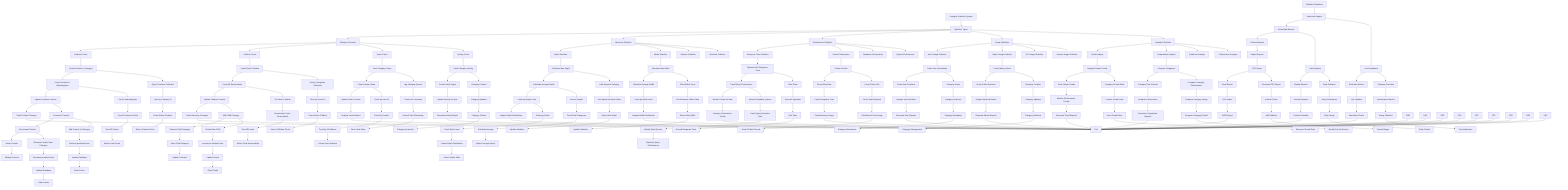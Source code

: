 %% Category Statistics and Analytics System
%% View at https://mermaid.live
flowchart TD
  A[Category Statistics System] --> B[Statistics Types]
  
  %% Statistics Types
  B --> C[Category Counters]
  B --> D[Hierarchy Statistics]
  B --> E[Performance Statistics]
  B --> F[Usage Statistics]
  B --> G[Analytics Statistics]
  
  %% Category Counters
  C --> C1[Products Count]
  C --> C2[Children Count]
  C --> C3[Views Count]
  C --> C4[Activity Count]
  
  %% Products Count
  C1 --> C1A[Count Products in Category]
  C1A --> C1B[Count Products in Subcategories]
  C1B --> C1C[Update Products Counter]
  C1C --> C1D[Track Product Changes]
  
  %% Count Products in Category
  C1A --> C1A1[Query Products Collection]
  C1A1 --> C1A2[Filter by Category ID]
  C1A2 --> C1A3[Count Active Products]
  C1A3 --> C1A4[Return Product Count]
  
  %% Count Products in Subcategories
  C1B --> C1B1[Get All Subcategories]
  C1B1 --> C1B2[Count Products in Each]
  C1B2 --> C1B3[Sum All Counts]
  C1B3 --> C1B4[Return Total Count]
  
  %% Update Products Counter
  C1C --> C1C1[Increment Counter]
  C1C1 --> C1C2[Decrement Counter]
  C1C2 --> C1C3[Reset Counter]
  C1C3 --> C1C4[Validate Counter]
  
  %% Increment Counter
  C1C1 --> C1C1A[Add Product to Category]
  C1C1A --> C1C1B[Increase productsCount]
  C1C1B --> C1C1C[Update Database]
  C1C1C --> C1C1D[Clear Cache]
  
  %% Decrement Counter
  C1C2 --> C1C2A[Remove Product from Category]
  C1C2A --> C1C2B[Decrease productsCount]
  C1C2B --> C1C2C[Update Database]
  C1C2C --> C1C2D[Clear Cache]
  
  %% Children Count
  C2 --> C2A[Count Direct Children]
  C2A --> C2B[Count All Descendants]
  C2B --> C2C[Update Children Counter]
  C2C --> C2D[Track Hierarchy Changes]
  
  %% Count Direct Children
  C2A --> C2A1[Query Categories Collection]
  C2A1 --> C2A2[Filter by Parent ID]
  C2A2 --> C2A3[Count Active Children]
  C2A3 --> C2A4[Return Children Count]
  
  %% Count All Descendants
  C2B --> C2B1[Get Direct Children]
  C2B1 --> C2B2[Recursively Count Descendants]
  C2B2 --> C2B3[Sum All Levels]
  C2B3 --> C2B4[Return Total Descendants]
  
  %% Update Children Counter
  C2C --> C2C1[Add Child Category]
  C2C1 --> C2C2[Remove Child Category]
  C2C2 --> C2C3[Move Child Category]
  C2C3 --> C2C4[Update Counters]
  
  %% Add Child Category
  C2C1 --> C2C1A[Create New Child]
  C2C1A --> C2C1B[Increment childrenCount]
  C2C1B --> C2C1C[Update Parent]
  C2C1C --> C2C1D[Clear Cache]
  
  %% Views Count
  C3 --> C3A[Track Category Views]
  C3A --> C3B[Count Unique Views]
  C3B --> C3C[Update Views Counter]
  C3C --> C3D[Analyze View Patterns]
  
  %% Track Category Views
  C3A --> C3A1[Log Category Access]
  C3A1 --> C3A2[Track User Sessions]
  C3A2 --> C3A3[Record View Timestamp]
  C3A3 --> C3A4[Store View Data]
  
  %% Count Unique Views
  C3B --> C3B1[Count by User ID]
  C3B1 --> C3B2[Count by Session]
  C3B2 --> C3B3[Count by IP Address]
  C3B3 --> C3B4[Return View Statistics]
  
  %% Activity Count
  C4 --> C4A[Track Category Activity]
  C4A --> C4B[Count Activity Types]
  C4B --> C4C[Update Activity Counter]
  C4C --> C4D[Generate Activity Report]
  
  %% Track Category Activity
  C4A --> C4A1[Category Created]
  C4A1 --> C4A2[Category Updated]
  C4A2 --> C4A3[Category Viewed]
  C4A3 --> C4A4[Category Searched]
  
  %% Hierarchy Statistics
  D --> D1[Depth Statistics]
  D --> D2[Width Statistics]
  D --> D3[Balance Statistics]
  D --> D4[Structure Statistics]
  
  %% Depth Statistics
  D1 --> D1A[Calculate Max Depth]
  D1A --> D1B[Calculate Average Depth]
  D1B --> D1C[Count by Depth Level]
  D1C --> D1D[Analyze Depth Distribution]
  
  %% Calculate Max Depth
  D1A --> D1A1[Find Deepest Category]
  D1A1 --> D1A2[Get Maximum Depth Value]
  D1A2 --> D1A3[Return Max Depth]
  D1A3 --> D1A4[Update Statistics]
  
  %% Calculate Average Depth
  D1B --> D1B1[Sum All Depths]
  D1B1 --> D1B2[Count Total Categories]
  D1B2 --> D1B3[Calculate Average]
  D1B3 --> D1B4[Return Average Depth]
  
  %% Count by Depth Level
  D1C --> D1C1[Group by Depth]
  D1C1 --> D1C2[Count Each Level]
  D1C2 --> D1C3[Create Depth Distribution]
  D1C3 --> D1C4[Return Depth Stats]
  
  %% Width Statistics
  D2 --> D2A[Calculate Max Width]
  D2A --> D2B[Calculate Average Width]
  D2B --> D2C[Count by Width Level]
  D2C --> D2D[Analyze Width Distribution]
  
  %% Calculate Max Width
  D2A --> D2A1[Find Widest Level]
  D2A1 --> D2A2[Get Maximum Width Value]
  D2A2 --> D2A3[Return Max Width]
  D2A3 --> D2A4[Update Statistics]
  
  %% Performance Statistics
  E --> E1[Response Time Statistics]
  E --> E2[Cache Performance]
  E --> E3[Database Performance]
  E --> E4[System Performance]
  
  %% Response Time Statistics
  E1 --> E1A[Measure API Response Time]
  E1A --> E1B[Track Query Performance]
  E1B --> E1C[Monitor Cache Hit Rate]
  E1C --> E1D[Analyze Performance Trends]
  
  %% Measure API Response Time
  E1A --> E1A1[Start Timer]
  E1A1 --> E1A2[Execute Operation]
  E1A2 --> E1A3[End Timer]
  E1A3 --> E1A4[Record Response Time]
  
  %% Track Query Performance
  E1B --> E1B1[Monitor Database Queries]
  E1B1 --> E1B2[Track Query Execution Time]
  E1B2 --> E1B3[Identify Slow Queries]
  E1B3 --> E1B4[Optimize Query Performance]
  
  %% Cache Performance
  E2 --> E2A[Cache Hit Rate]
  E2A --> E2B[Cache Miss Rate]
  E2B --> E2C[Cache Response Time]
  E2C --> E2D[Cache Memory Usage]
  
  %% Cache Hit Rate
  E2A --> E2A1[Count Cache Hits]
  E2A1 --> E2A2[Count Total Requests]
  E2A2 --> E2A3[Calculate Hit Percentage]
  E2A3 --> E2A4[Track Hit Rate Trends]
  
  %% Usage Statistics
  F --> F1[User Usage Statistics]
  F --> F2[Admin Usage Statistics]
  F --> F3[API Usage Statistics]
  F --> F4[Feature Usage Statistics]
  
  %% User Usage Statistics
  F1 --> F1A[Track User Interactions]
  F1A --> F1B[Count User Sessions]
  F1B --> F1C[Analyze User Behavior]
  F1C --> F1D[Generate User Reports]
  
  %% Track User Interactions
  F1A --> F1A1[Category Views]
  F1A1 --> F1A2[Category Searches]
  F1A2 --> F1A3[Category Navigation]
  F1A3 --> F1A4[Category Interactions]
  
  %% Admin Usage Statistics
  F2 --> F2A[Track Admin Actions]
  F2A --> F2B[Count Admin Sessions]
  F2B --> F2C[Analyze Admin Behavior]
  F2C --> F2D[Generate Admin Reports]
  
  %% Track Admin Actions
  F2A --> F2A1[Category Creation]
  F2A1 --> F2A2[Category Updates]
  F2A2 --> F2A3[Category Deletions]
  F2A3 --> F2A4[Category Management]
  
  %% Analytics Statistics
  G --> G1[Trend Analysis]
  G --> G2[Comparative Analysis]
  G --> G3[Predictive Analysis]
  G --> G4[Performance Analysis]
  
  %% Trend Analysis
  G1 --> G1A[Analyze Growth Trends]
  G1A --> G1B[Track Usage Trends]
  G1B --> G1C[Monitor Performance Trends]
  G1C --> G1D[Generate Trend Reports]
  
  %% Analyze Growth Trends
  G1A --> G1A1[Category Growth Rate]
  G1A1 --> G1A2[Product Growth Rate]
  G1A2 --> G1A3[User Growth Rate]
  G1A3 --> G1A4[Revenue Growth Rate]
  
  %% Comparative Analysis
  G2 --> G2A[Compare Categories]
  G2A --> G2B[Compare Time Periods]
  G2B --> G2C[Compare Performance]
  G2C --> G2D[Generate Comparison Reports]
  
  %% Compare Categories
  G2A --> G2A1[Compare Category Performance]
  G2A1 --> G2A2[Compare Category Usage]
  G2A2 --> G2A3[Compare Category Growth]
  G2A3 --> G2A4[Identify Top Performers]
  
  %% Statistics Reporting
  H[Statistics Reporting] --> H1[Real-time Reports]
  H1 --> H2[Scheduled Reports]
  H2 --> H3[Custom Reports]
  H3 --> H4[Export Reports]
  
  %% Real-time Reports
  H1 --> H1A[Live Dashboard]
  H1A --> H1B[Real-time Metrics]
  H1B --> H1C[Live Updates]
  H1C --> H1D[Interactive Charts]
  
  %% Live Dashboard
  H1A --> H1A1[Category Overview]
  H1A1 --> H1A2[Performance Metrics]
  H1A2 --> H1A3[Usage Statistics]
  H1A3 --> H1A4[Trend Indicators]
  
  %% Scheduled Reports
  H2 --> H2A[Daily Reports]
  H2A --> H2B[Weekly Reports]
  H2B --> H2C[Monthly Reports]
  H2C --> H2D[Custom Schedule]
  
  %% Daily Reports
  H2A --> H2A1[Daily Statistics]
  H2A1 --> H2A2[Daily Performance]
  H2A2 --> H2A3[Daily Usage]
  H2A3 --> H2A4[Daily Trends]
  
  %% Export Reports
  H4 --> H4A[PDF Export]
  H4A --> H4B[Excel Export]
  H4B --> H4C[CSV Export]
  H4C --> H4D[JSON Export]
  
  %% PDF Export
  H4A --> H4A1[Generate PDF Report]
  H4A1 --> H4A2[Include Charts]
  H4A2 --> H4A3[Add Statistics]
  H4A3 --> H4A4[Format Report]
  
  %% End points
  C1D --> Z[End]
  C2D --> Z
  C3D --> Z
  C4D --> Z
  D1D --> Z
  D2D --> Z
  D3D --> Z
  D4D --> Z
  E1D --> Z
  E2D --> Z
  E3D --> Z
  E4D --> Z
  F1D --> Z
  F2D --> Z
  F3D --> Z
  F4D --> Z
  G1D --> Z
  G2D --> Z
  G3D --> Z
  G4D --> Z
  H1D --> Z
  H2D --> Z
  H3D --> Z
  H4D --> Z